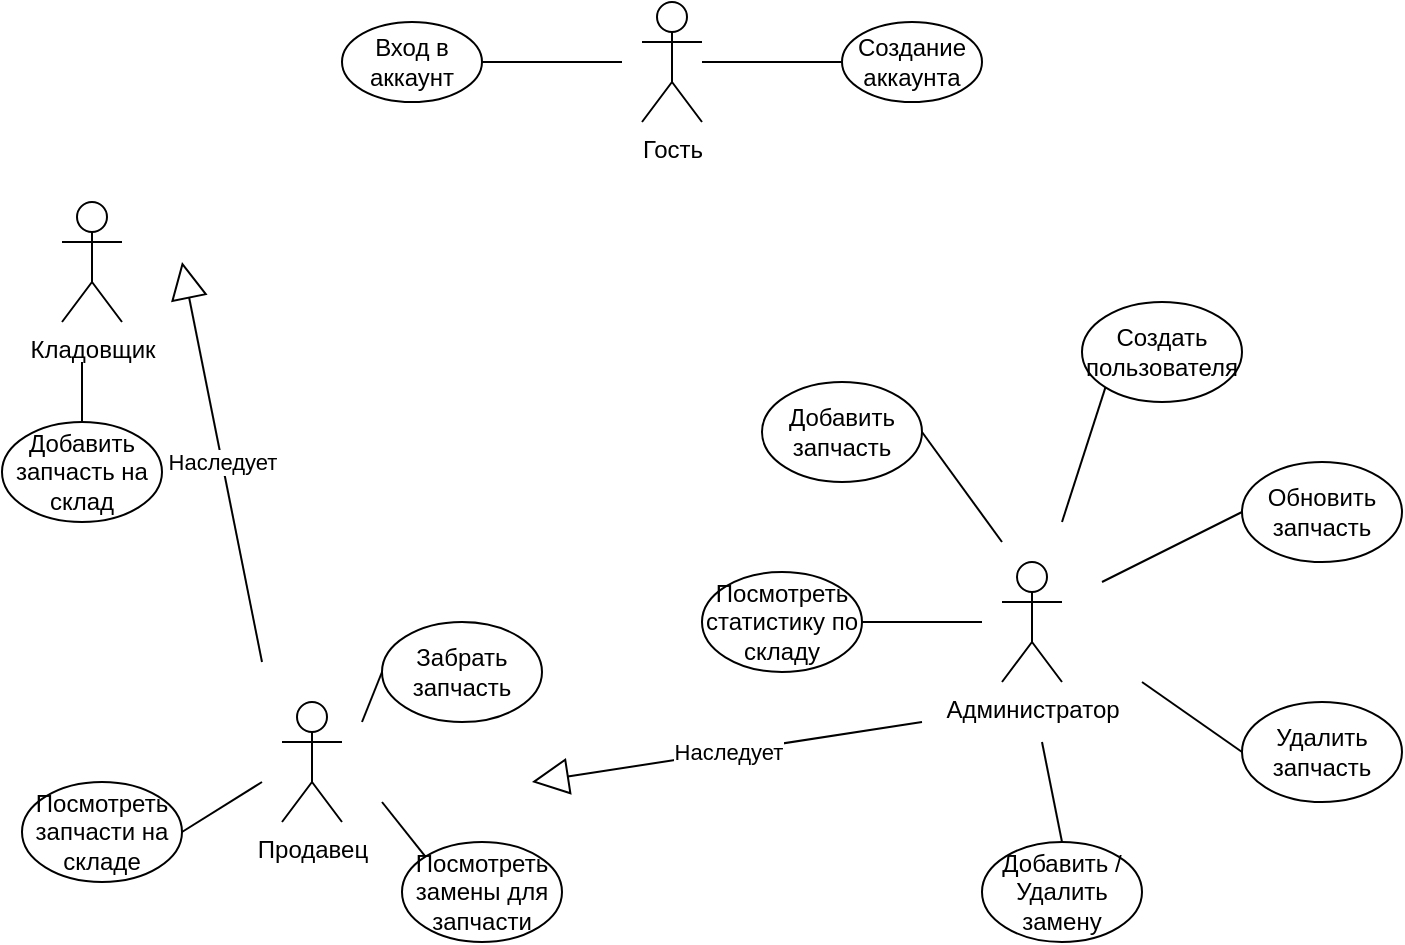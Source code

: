 <mxfile version="19.0.0" type="device" pages="2"><diagram id="FwOBVsvWmEVQ8yG7vjFS" name="use-case"><mxGraphModel dx="1422" dy="878" grid="1" gridSize="10" guides="1" tooltips="1" connect="1" arrows="1" fold="1" page="1" pageScale="1" pageWidth="850" pageHeight="1100" math="0" shadow="0"><root><mxCell id="0"/><mxCell id="1" parent="0"/><mxCell id="Gty1Dhv2p_o4J8BMWBtu-1" value="Гость" style="shape=umlActor;verticalLabelPosition=bottom;verticalAlign=top;html=1;outlineConnect=0;" parent="1" vertex="1"><mxGeometry x="410" y="60" width="30" height="60" as="geometry"/></mxCell><mxCell id="Gty1Dhv2p_o4J8BMWBtu-2" value="Вход в аккаунт" style="ellipse;whiteSpace=wrap;html=1;" parent="1" vertex="1"><mxGeometry x="260" y="70" width="70" height="40" as="geometry"/></mxCell><mxCell id="Gty1Dhv2p_o4J8BMWBtu-3" value="Создание аккаунта" style="ellipse;whiteSpace=wrap;html=1;" parent="1" vertex="1"><mxGeometry x="510" y="70" width="70" height="40" as="geometry"/></mxCell><mxCell id="Gty1Dhv2p_o4J8BMWBtu-4" value="" style="endArrow=none;html=1;rounded=0;exitX=1;exitY=0.5;exitDx=0;exitDy=0;" parent="1" source="Gty1Dhv2p_o4J8BMWBtu-2" edge="1"><mxGeometry width="50" height="50" relative="1" as="geometry"><mxPoint x="130" y="180" as="sourcePoint"/><mxPoint x="400" y="90" as="targetPoint"/></mxGeometry></mxCell><mxCell id="Gty1Dhv2p_o4J8BMWBtu-5" value="" style="endArrow=none;html=1;rounded=0;exitX=0;exitY=0.5;exitDx=0;exitDy=0;" parent="1" source="Gty1Dhv2p_o4J8BMWBtu-3" target="Gty1Dhv2p_o4J8BMWBtu-1" edge="1"><mxGeometry width="50" height="50" relative="1" as="geometry"><mxPoint x="480" y="210" as="sourcePoint"/><mxPoint x="530" y="160" as="targetPoint"/></mxGeometry></mxCell><mxCell id="Gty1Dhv2p_o4J8BMWBtu-6" value="Кладовщик" style="shape=umlActor;verticalLabelPosition=bottom;verticalAlign=top;html=1;outlineConnect=0;" parent="1" vertex="1"><mxGeometry x="120" y="160" width="30" height="60" as="geometry"/></mxCell><mxCell id="Gty1Dhv2p_o4J8BMWBtu-9" value="Добавить запчасть на склад" style="ellipse;whiteSpace=wrap;html=1;" parent="1" vertex="1"><mxGeometry x="90" y="270" width="80" height="50" as="geometry"/></mxCell><mxCell id="Gty1Dhv2p_o4J8BMWBtu-10" value="" style="endArrow=none;html=1;rounded=0;exitX=0.5;exitY=0;exitDx=0;exitDy=0;" parent="1" source="Gty1Dhv2p_o4J8BMWBtu-9" edge="1"><mxGeometry width="50" height="50" relative="1" as="geometry"><mxPoint x="40" y="320" as="sourcePoint"/><mxPoint x="130" y="240" as="targetPoint"/></mxGeometry></mxCell><mxCell id="Gty1Dhv2p_o4J8BMWBtu-14" value="Наследует" style="endArrow=block;endSize=16;endFill=0;html=1;rounded=0;" parent="1" edge="1"><mxGeometry width="160" relative="1" as="geometry"><mxPoint x="220" y="390" as="sourcePoint"/><mxPoint x="180" y="190" as="targetPoint"/></mxGeometry></mxCell><mxCell id="Gty1Dhv2p_o4J8BMWBtu-15" value="Продавец" style="shape=umlActor;verticalLabelPosition=bottom;verticalAlign=top;html=1;outlineConnect=0;" parent="1" vertex="1"><mxGeometry x="230" y="410" width="30" height="60" as="geometry"/></mxCell><mxCell id="Gty1Dhv2p_o4J8BMWBtu-17" value="Посмотреть запчасти на складе" style="ellipse;whiteSpace=wrap;html=1;" parent="1" vertex="1"><mxGeometry x="100" y="450" width="80" height="50" as="geometry"/></mxCell><mxCell id="Gty1Dhv2p_o4J8BMWBtu-19" value="Забрать запчасть" style="ellipse;whiteSpace=wrap;html=1;" parent="1" vertex="1"><mxGeometry x="280" y="370" width="80" height="50" as="geometry"/></mxCell><mxCell id="Gty1Dhv2p_o4J8BMWBtu-20" value="Посмотреть замены для запчасти" style="ellipse;whiteSpace=wrap;html=1;" parent="1" vertex="1"><mxGeometry x="290" y="480" width="80" height="50" as="geometry"/></mxCell><mxCell id="Gty1Dhv2p_o4J8BMWBtu-25" value="Администратор" style="shape=umlActor;verticalLabelPosition=bottom;verticalAlign=top;html=1;outlineConnect=0;" parent="1" vertex="1"><mxGeometry x="590" y="340" width="30" height="60" as="geometry"/></mxCell><mxCell id="Gty1Dhv2p_o4J8BMWBtu-27" value="Наследует" style="endArrow=block;endSize=16;endFill=0;html=1;rounded=0;" parent="1" edge="1"><mxGeometry width="160" relative="1" as="geometry"><mxPoint x="550" y="420" as="sourcePoint"/><mxPoint x="355" y="450" as="targetPoint"/></mxGeometry></mxCell><mxCell id="Gty1Dhv2p_o4J8BMWBtu-28" value="Посмотреть статистику по складу" style="ellipse;whiteSpace=wrap;html=1;" parent="1" vertex="1"><mxGeometry x="440" y="345" width="80" height="50" as="geometry"/></mxCell><mxCell id="Gty1Dhv2p_o4J8BMWBtu-29" value="Создать пользователя" style="ellipse;whiteSpace=wrap;html=1;" parent="1" vertex="1"><mxGeometry x="630" y="210" width="80" height="50" as="geometry"/></mxCell><mxCell id="Gty1Dhv2p_o4J8BMWBtu-30" value="Добавить запчасть" style="ellipse;whiteSpace=wrap;html=1;" parent="1" vertex="1"><mxGeometry x="470" y="250" width="80" height="50" as="geometry"/></mxCell><mxCell id="Gty1Dhv2p_o4J8BMWBtu-31" value="Обновить запчасть" style="ellipse;whiteSpace=wrap;html=1;" parent="1" vertex="1"><mxGeometry x="710" y="290" width="80" height="50" as="geometry"/></mxCell><mxCell id="Gty1Dhv2p_o4J8BMWBtu-32" value="Удалить запчасть" style="ellipse;whiteSpace=wrap;html=1;" parent="1" vertex="1"><mxGeometry x="710" y="410" width="80" height="50" as="geometry"/></mxCell><mxCell id="Gty1Dhv2p_o4J8BMWBtu-33" value="Добавить / Удалить замену" style="ellipse;whiteSpace=wrap;html=1;" parent="1" vertex="1"><mxGeometry x="580" y="480" width="80" height="50" as="geometry"/></mxCell><mxCell id="yKrwUv2DXvgjoP0XQA4t-3" value="" style="endArrow=none;html=1;rounded=0;entryX=1;entryY=0.5;entryDx=0;entryDy=0;" parent="1" target="Gty1Dhv2p_o4J8BMWBtu-17" edge="1"><mxGeometry width="50" height="50" relative="1" as="geometry"><mxPoint x="220" y="450" as="sourcePoint"/><mxPoint x="140" y="250.0" as="targetPoint"/></mxGeometry></mxCell><mxCell id="yKrwUv2DXvgjoP0XQA4t-4" value="" style="endArrow=none;html=1;rounded=0;exitX=0;exitY=0.5;exitDx=0;exitDy=0;" parent="1" source="Gty1Dhv2p_o4J8BMWBtu-19" edge="1"><mxGeometry width="50" height="50" relative="1" as="geometry"><mxPoint x="150" y="290.0" as="sourcePoint"/><mxPoint x="270" y="420" as="targetPoint"/></mxGeometry></mxCell><mxCell id="yKrwUv2DXvgjoP0XQA4t-5" value="" style="endArrow=none;html=1;rounded=0;entryX=0;entryY=0;entryDx=0;entryDy=0;" parent="1" target="Gty1Dhv2p_o4J8BMWBtu-20" edge="1"><mxGeometry width="50" height="50" relative="1" as="geometry"><mxPoint x="280" y="460" as="sourcePoint"/><mxPoint x="160" y="270.0" as="targetPoint"/></mxGeometry></mxCell><mxCell id="yKrwUv2DXvgjoP0XQA4t-6" value="" style="endArrow=none;html=1;rounded=0;exitX=0.5;exitY=0;exitDx=0;exitDy=0;" parent="1" source="Gty1Dhv2p_o4J8BMWBtu-33" edge="1"><mxGeometry width="50" height="50" relative="1" as="geometry"><mxPoint x="170" y="310.0" as="sourcePoint"/><mxPoint x="610" y="430" as="targetPoint"/></mxGeometry></mxCell><mxCell id="yKrwUv2DXvgjoP0XQA4t-7" value="" style="endArrow=none;html=1;rounded=0;entryX=0;entryY=0.5;entryDx=0;entryDy=0;" parent="1" target="Gty1Dhv2p_o4J8BMWBtu-32" edge="1"><mxGeometry width="50" height="50" relative="1" as="geometry"><mxPoint x="660" y="400" as="sourcePoint"/><mxPoint x="620" y="440" as="targetPoint"/></mxGeometry></mxCell><mxCell id="yKrwUv2DXvgjoP0XQA4t-8" value="" style="endArrow=none;html=1;rounded=0;entryX=0;entryY=0.5;entryDx=0;entryDy=0;" parent="1" target="Gty1Dhv2p_o4J8BMWBtu-31" edge="1"><mxGeometry width="50" height="50" relative="1" as="geometry"><mxPoint x="640" y="350" as="sourcePoint"/><mxPoint x="720" y="445" as="targetPoint"/></mxGeometry></mxCell><mxCell id="yKrwUv2DXvgjoP0XQA4t-9" value="" style="endArrow=none;html=1;rounded=0;entryX=0;entryY=1;entryDx=0;entryDy=0;" parent="1" target="Gty1Dhv2p_o4J8BMWBtu-29" edge="1"><mxGeometry width="50" height="50" relative="1" as="geometry"><mxPoint x="620" y="320" as="sourcePoint"/><mxPoint x="720" y="325" as="targetPoint"/></mxGeometry></mxCell><mxCell id="yKrwUv2DXvgjoP0XQA4t-10" value="" style="endArrow=none;html=1;rounded=0;entryX=1;entryY=0.5;entryDx=0;entryDy=0;" parent="1" target="Gty1Dhv2p_o4J8BMWBtu-30" edge="1"><mxGeometry width="50" height="50" relative="1" as="geometry"><mxPoint x="590" y="330" as="sourcePoint"/><mxPoint x="651.716" y="262.678" as="targetPoint"/></mxGeometry></mxCell><mxCell id="yKrwUv2DXvgjoP0XQA4t-11" value="" style="endArrow=none;html=1;rounded=0;entryX=1;entryY=0.5;entryDx=0;entryDy=0;" parent="1" target="Gty1Dhv2p_o4J8BMWBtu-28" edge="1"><mxGeometry width="50" height="50" relative="1" as="geometry"><mxPoint x="580" y="370" as="sourcePoint"/><mxPoint x="560" y="285.0" as="targetPoint"/></mxGeometry></mxCell></root></mxGraphModel></diagram><diagram id="xWwI4pfHRSYRR4szTffw" name="er-diaram"><mxGraphModel dx="2272" dy="878" grid="1" gridSize="10" guides="1" tooltips="1" connect="1" arrows="1" fold="1" page="1" pageScale="1" pageWidth="850" pageHeight="1100" math="0" shadow="0"><root><mxCell id="0"/><mxCell id="1" parent="0"/><mxCell id="vG99SNc_04gbPlexpZjL-1" value="&lt;font style=&quot;font-size: 14px&quot;&gt;Деталь&lt;/font&gt;" style="rounded=0;whiteSpace=wrap;html=1;" parent="1" vertex="1"><mxGeometry x="-436.5" y="620" width="100" height="40" as="geometry"/></mxCell><mxCell id="mz6qmTJVcoR_o7_6syZ6-1" value="&lt;u&gt;&lt;font style=&quot;font-size: 14px&quot;&gt;артикул&lt;/font&gt;&lt;/u&gt;" style="ellipse;whiteSpace=wrap;html=1;" parent="1" vertex="1"><mxGeometry x="-436.5" y="690" width="95" height="50" as="geometry"/></mxCell><mxCell id="mz6qmTJVcoR_o7_6syZ6-5" value="&lt;font style=&quot;font-size: 14px&quot;&gt;имя на русском&lt;/font&gt;" style="ellipse;whiteSpace=wrap;html=1;" parent="1" vertex="1"><mxGeometry x="-434" y="770" width="95" height="50" as="geometry"/></mxCell><mxCell id="mz6qmTJVcoR_o7_6syZ6-6" value="&lt;font style=&quot;font-size: 14px&quot;&gt;имя на английском&lt;/font&gt;" style="ellipse;whiteSpace=wrap;html=1;" parent="1" vertex="1"><mxGeometry x="-436.5" y="850" width="95" height="50" as="geometry"/></mxCell><mxCell id="mz6qmTJVcoR_o7_6syZ6-7" value="&lt;font style=&quot;font-size: 14px&quot;&gt;производитель&lt;/font&gt;" style="ellipse;whiteSpace=wrap;html=1;" parent="1" vertex="1"><mxGeometry x="-436.5" y="916" width="95" height="50" as="geometry"/></mxCell><mxCell id="mz6qmTJVcoR_o7_6syZ6-8" value="" style="endArrow=none;html=1;rounded=0;fontSize=14;entryX=0;entryY=0.5;entryDx=0;entryDy=0;" parent="1" target="vG99SNc_04gbPlexpZjL-1" edge="1"><mxGeometry width="50" height="50" relative="1" as="geometry"><mxPoint x="-476.5" y="640" as="sourcePoint"/><mxPoint x="-466.5" y="660" as="targetPoint"/></mxGeometry></mxCell><mxCell id="mz6qmTJVcoR_o7_6syZ6-9" value="" style="endArrow=none;html=1;rounded=0;fontSize=14;" parent="1" edge="1"><mxGeometry width="50" height="50" relative="1" as="geometry"><mxPoint x="-476.5" y="940" as="sourcePoint"/><mxPoint x="-476.5" y="640" as="targetPoint"/></mxGeometry></mxCell><mxCell id="mz6qmTJVcoR_o7_6syZ6-10" value="" style="endArrow=none;html=1;rounded=0;fontSize=14;entryX=0;entryY=0.5;entryDx=0;entryDy=0;" parent="1" target="mz6qmTJVcoR_o7_6syZ6-7" edge="1"><mxGeometry width="50" height="50" relative="1" as="geometry"><mxPoint x="-476.5" y="941" as="sourcePoint"/><mxPoint x="-456.5" y="950" as="targetPoint"/></mxGeometry></mxCell><mxCell id="mz6qmTJVcoR_o7_6syZ6-11" value="" style="endArrow=none;html=1;rounded=0;fontSize=14;entryX=0;entryY=0.5;entryDx=0;entryDy=0;" parent="1" target="mz6qmTJVcoR_o7_6syZ6-6" edge="1"><mxGeometry width="50" height="50" relative="1" as="geometry"><mxPoint x="-476.5" y="875" as="sourcePoint"/><mxPoint x="-426.5" y="890" as="targetPoint"/></mxGeometry></mxCell><mxCell id="mz6qmTJVcoR_o7_6syZ6-12" value="" style="endArrow=none;html=1;rounded=0;fontSize=14;exitX=0;exitY=0.5;exitDx=0;exitDy=0;" parent="1" source="mz6qmTJVcoR_o7_6syZ6-5" edge="1"><mxGeometry width="50" height="50" relative="1" as="geometry"><mxPoint x="-556.5" y="810" as="sourcePoint"/><mxPoint x="-476.5" y="795" as="targetPoint"/></mxGeometry></mxCell><mxCell id="mz6qmTJVcoR_o7_6syZ6-13" value="" style="endArrow=none;html=1;rounded=0;fontSize=14;exitX=0;exitY=0.5;exitDx=0;exitDy=0;" parent="1" source="mz6qmTJVcoR_o7_6syZ6-1" edge="1"><mxGeometry width="50" height="50" relative="1" as="geometry"><mxPoint x="-526.5" y="720" as="sourcePoint"/><mxPoint x="-476.5" y="715" as="targetPoint"/></mxGeometry></mxCell><mxCell id="mz6qmTJVcoR_o7_6syZ6-14" value="&lt;span style=&quot;font-size: 14px&quot;&gt;Производитель&lt;/span&gt;" style="rounded=0;whiteSpace=wrap;html=1;" parent="1" vertex="1"><mxGeometry x="-106.5" y="620" width="100" height="40" as="geometry"/></mxCell><mxCell id="mz6qmTJVcoR_o7_6syZ6-15" value="&lt;span style=&quot;font-size: 14px&quot;&gt;&lt;u&gt;id&lt;/u&gt;&lt;/span&gt;" style="ellipse;whiteSpace=wrap;html=1;" parent="1" vertex="1"><mxGeometry x="-106.5" y="690" width="95" height="50" as="geometry"/></mxCell><mxCell id="mz6qmTJVcoR_o7_6syZ6-16" value="&lt;font style=&quot;font-size: 14px&quot;&gt;название&lt;/font&gt;" style="ellipse;whiteSpace=wrap;html=1;" parent="1" vertex="1"><mxGeometry x="-104" y="770" width="95" height="50" as="geometry"/></mxCell><mxCell id="mz6qmTJVcoR_o7_6syZ6-17" value="&lt;font style=&quot;font-size: 14px&quot;&gt;страна&lt;/font&gt;" style="ellipse;whiteSpace=wrap;html=1;" parent="1" vertex="1"><mxGeometry x="-105" y="855" width="95" height="50" as="geometry"/></mxCell><mxCell id="mz6qmTJVcoR_o7_6syZ6-19" value="" style="endArrow=none;html=1;rounded=0;fontSize=14;entryX=0;entryY=0.5;entryDx=0;entryDy=0;" parent="1" target="mz6qmTJVcoR_o7_6syZ6-14" edge="1"><mxGeometry width="50" height="50" relative="1" as="geometry"><mxPoint x="-146.5" y="640" as="sourcePoint"/><mxPoint x="-136.5" y="660" as="targetPoint"/></mxGeometry></mxCell><mxCell id="mz6qmTJVcoR_o7_6syZ6-20" value="" style="endArrow=none;html=1;rounded=0;fontSize=14;" parent="1" edge="1"><mxGeometry width="50" height="50" relative="1" as="geometry"><mxPoint x="-146.5" y="880" as="sourcePoint"/><mxPoint x="-146.5" y="640" as="targetPoint"/></mxGeometry></mxCell><mxCell id="mz6qmTJVcoR_o7_6syZ6-22" value="" style="endArrow=none;html=1;rounded=0;fontSize=14;entryX=0;entryY=0.5;entryDx=0;entryDy=0;" parent="1" target="mz6qmTJVcoR_o7_6syZ6-17" edge="1"><mxGeometry width="50" height="50" relative="1" as="geometry"><mxPoint x="-146.5" y="880" as="sourcePoint"/><mxPoint x="-96.5" y="890" as="targetPoint"/></mxGeometry></mxCell><mxCell id="mz6qmTJVcoR_o7_6syZ6-23" value="" style="endArrow=none;html=1;rounded=0;fontSize=14;exitX=0;exitY=0.5;exitDx=0;exitDy=0;" parent="1" source="mz6qmTJVcoR_o7_6syZ6-16" edge="1"><mxGeometry width="50" height="50" relative="1" as="geometry"><mxPoint x="-226.5" y="810" as="sourcePoint"/><mxPoint x="-146.5" y="795" as="targetPoint"/></mxGeometry></mxCell><mxCell id="mz6qmTJVcoR_o7_6syZ6-24" value="" style="endArrow=none;html=1;rounded=0;fontSize=14;exitX=0;exitY=0.5;exitDx=0;exitDy=0;" parent="1" source="mz6qmTJVcoR_o7_6syZ6-15" edge="1"><mxGeometry width="50" height="50" relative="1" as="geometry"><mxPoint x="-196.5" y="720" as="sourcePoint"/><mxPoint x="-146.5" y="715" as="targetPoint"/></mxGeometry></mxCell><mxCell id="M0Ot-BoT97O2US0B7VtR-1" value="&lt;font style=&quot;font-size: 18px&quot;&gt;1&lt;/font&gt;" style="edgeStyle=orthogonalEdgeStyle;rounded=0;orthogonalLoop=1;jettySize=auto;html=1;entryX=0;entryY=0.75;entryDx=0;entryDy=0;endArrow=none;endFill=0;strokeWidth=2;exitX=1;exitY=0.5;exitDx=0;exitDy=0;" parent="1" source="M0Ot-BoT97O2US0B7VtR-3" target="mz6qmTJVcoR_o7_6syZ6-14" edge="1"><mxGeometry x="0.385" y="-20" relative="1" as="geometry"><mxPoint as="offset"/><mxPoint x="-156.5" y="540" as="targetPoint"/></mxGeometry></mxCell><mxCell id="M0Ot-BoT97O2US0B7VtR-2" value="&lt;font style=&quot;font-size: 18px&quot;&gt;N&lt;/font&gt;" style="edgeStyle=orthogonalEdgeStyle;rounded=0;orthogonalLoop=1;jettySize=auto;html=1;entryX=1;entryY=0.75;entryDx=0;entryDy=0;endArrow=none;endFill=0;strokeWidth=2;exitX=0;exitY=0.5;exitDx=0;exitDy=0;" parent="1" source="M0Ot-BoT97O2US0B7VtR-3" target="vG99SNc_04gbPlexpZjL-1" edge="1"><mxGeometry x="0.429" y="20" relative="1" as="geometry"><mxPoint as="offset"/><mxPoint x="-156.5" y="760" as="targetPoint"/></mxGeometry></mxCell><mxCell id="M0Ot-BoT97O2US0B7VtR-3" value="&lt;span style=&quot;font-size: 18px&quot;&gt;Имеет&lt;/span&gt;" style="rhombus;whiteSpace=wrap;html=1;" parent="1" vertex="1"><mxGeometry x="-286.5" y="620" width="115" height="60" as="geometry"/></mxCell><mxCell id="M0Ot-BoT97O2US0B7VtR-4" value="&lt;span style=&quot;font-size: 14px&quot;&gt;Замена&lt;/span&gt;" style="rounded=0;whiteSpace=wrap;html=1;" parent="1" vertex="1"><mxGeometry x="-439" y="445" width="100" height="40" as="geometry"/></mxCell><mxCell id="M0Ot-BoT97O2US0B7VtR-5" value="&lt;span style=&quot;font-size: 14px&quot;&gt;артикул1&lt;/span&gt;" style="ellipse;whiteSpace=wrap;html=1;" parent="1" vertex="1"><mxGeometry x="-439" y="375" width="95" height="50" as="geometry"/></mxCell><mxCell id="M0Ot-BoT97O2US0B7VtR-6" value="&lt;span style=&quot;font-size: 14px&quot;&gt;артикул2&lt;/span&gt;" style="ellipse;whiteSpace=wrap;html=1;" parent="1" vertex="1"><mxGeometry x="-439" y="310" width="95" height="50" as="geometry"/></mxCell><mxCell id="M0Ot-BoT97O2US0B7VtR-8" value="" style="endArrow=none;html=1;rounded=0;fontSize=14;" parent="1" edge="1"><mxGeometry width="50" height="50" relative="1" as="geometry"><mxPoint x="-466.5" y="465" as="sourcePoint"/><mxPoint x="-466.5" y="335" as="targetPoint"/></mxGeometry></mxCell><mxCell id="M0Ot-BoT97O2US0B7VtR-9" value="" style="endArrow=none;html=1;rounded=0;fontSize=14;entryX=0;entryY=0.5;entryDx=0;entryDy=0;" parent="1" target="M0Ot-BoT97O2US0B7VtR-6" edge="1"><mxGeometry width="50" height="50" relative="1" as="geometry"><mxPoint x="-466.5" y="335" as="sourcePoint"/><mxPoint x="-516.5" y="345" as="targetPoint"/></mxGeometry></mxCell><mxCell id="M0Ot-BoT97O2US0B7VtR-10" value="" style="endArrow=none;html=1;rounded=0;fontSize=14;entryX=0;entryY=0.5;entryDx=0;entryDy=0;" parent="1" target="M0Ot-BoT97O2US0B7VtR-5" edge="1"><mxGeometry width="50" height="50" relative="1" as="geometry"><mxPoint x="-466.5" y="400" as="sourcePoint"/><mxPoint x="-506.5" y="395" as="targetPoint"/></mxGeometry></mxCell><mxCell id="M0Ot-BoT97O2US0B7VtR-12" value="&lt;font style=&quot;font-size: 18px&quot;&gt;1&lt;/font&gt;" style="edgeStyle=orthogonalEdgeStyle;rounded=0;orthogonalLoop=1;jettySize=auto;html=1;endArrow=none;endFill=0;strokeWidth=2;exitX=0.5;exitY=1;exitDx=0;exitDy=0;" parent="1" source="M0Ot-BoT97O2US0B7VtR-14" edge="1"><mxGeometry x="0.429" y="-10" relative="1" as="geometry"><mxPoint as="offset"/><mxPoint x="-388.5" y="620" as="targetPoint"/></mxGeometry></mxCell><mxCell id="M0Ot-BoT97O2US0B7VtR-13" value="&lt;font style=&quot;font-size: 18px&quot;&gt;N&lt;/font&gt;" style="edgeStyle=orthogonalEdgeStyle;rounded=0;orthogonalLoop=1;jettySize=auto;html=1;entryX=0.5;entryY=1;entryDx=0;entryDy=0;endArrow=none;endFill=0;strokeWidth=2;exitX=0.5;exitY=0;exitDx=0;exitDy=0;" parent="1" source="M0Ot-BoT97O2US0B7VtR-14" target="M0Ot-BoT97O2US0B7VtR-4" edge="1"><mxGeometry x="0.143" y="18" relative="1" as="geometry"><mxPoint x="1" as="offset"/><mxPoint x="-506.5" y="550" as="targetPoint"/></mxGeometry></mxCell><mxCell id="M0Ot-BoT97O2US0B7VtR-14" value="&lt;span style=&quot;font-size: 18px&quot;&gt;Имеет&lt;/span&gt;" style="rhombus;whiteSpace=wrap;html=1;" parent="1" vertex="1"><mxGeometry x="-446.5" y="520" width="115" height="60" as="geometry"/></mxCell><mxCell id="WqZbxLcnP29_7oWiUKsw-1" value="&lt;span style=&quot;font-size: 14px&quot;&gt;Склад&lt;/span&gt;" style="rounded=0;whiteSpace=wrap;html=1;" parent="1" vertex="1"><mxGeometry x="-741.5" y="620" width="100" height="40" as="geometry"/></mxCell><mxCell id="WqZbxLcnP29_7oWiUKsw-2" value="&lt;span style=&quot;font-size: 14px&quot;&gt;артикул&lt;/span&gt;" style="ellipse;whiteSpace=wrap;html=1;" parent="1" vertex="1"><mxGeometry x="-736.5" y="690" width="95" height="50" as="geometry"/></mxCell><mxCell id="WqZbxLcnP29_7oWiUKsw-3" value="&lt;font style=&quot;font-size: 14px&quot;&gt;количество&lt;/font&gt;" style="ellipse;whiteSpace=wrap;html=1;" parent="1" vertex="1"><mxGeometry x="-734" y="775" width="95" height="50" as="geometry"/></mxCell><mxCell id="WqZbxLcnP29_7oWiUKsw-6" value="" style="endArrow=none;html=1;rounded=0;fontSize=14;entryX=0;entryY=0.5;entryDx=0;entryDy=0;" parent="1" target="WqZbxLcnP29_7oWiUKsw-1" edge="1"><mxGeometry width="50" height="50" relative="1" as="geometry"><mxPoint x="-776.5" y="640" as="sourcePoint"/><mxPoint x="-766.5" y="660" as="targetPoint"/></mxGeometry></mxCell><mxCell id="WqZbxLcnP29_7oWiUKsw-7" value="" style="endArrow=none;html=1;rounded=0;fontSize=14;" parent="1" edge="1"><mxGeometry width="50" height="50" relative="1" as="geometry"><mxPoint x="-776.5" y="800" as="sourcePoint"/><mxPoint x="-776.5" y="640" as="targetPoint"/></mxGeometry></mxCell><mxCell id="WqZbxLcnP29_7oWiUKsw-10" value="" style="endArrow=none;html=1;rounded=0;fontSize=14;exitX=0;exitY=0.5;exitDx=0;exitDy=0;" parent="1" source="WqZbxLcnP29_7oWiUKsw-3" edge="1"><mxGeometry width="50" height="50" relative="1" as="geometry"><mxPoint x="-856.5" y="810" as="sourcePoint"/><mxPoint x="-776.5" y="800" as="targetPoint"/></mxGeometry></mxCell><mxCell id="WqZbxLcnP29_7oWiUKsw-11" value="" style="endArrow=none;html=1;rounded=0;fontSize=14;exitX=0;exitY=0.5;exitDx=0;exitDy=0;" parent="1" source="WqZbxLcnP29_7oWiUKsw-2" edge="1"><mxGeometry width="50" height="50" relative="1" as="geometry"><mxPoint x="-826.5" y="720" as="sourcePoint"/><mxPoint x="-776.5" y="715" as="targetPoint"/></mxGeometry></mxCell><mxCell id="WqZbxLcnP29_7oWiUKsw-17" value="&lt;font style=&quot;font-size: 18px&quot;&gt;N&lt;/font&gt;" style="edgeStyle=orthogonalEdgeStyle;rounded=0;orthogonalLoop=1;jettySize=auto;html=1;entryX=0;entryY=0.75;entryDx=0;entryDy=0;endArrow=none;endFill=0;strokeWidth=2;exitX=1;exitY=0.5;exitDx=0;exitDy=0;" parent="1" source="WqZbxLcnP29_7oWiUKsw-19" target="vG99SNc_04gbPlexpZjL-1" edge="1"><mxGeometry x="0.385" y="-20" relative="1" as="geometry"><mxPoint as="offset"/><mxPoint x="-446.5" y="650" as="targetPoint"/></mxGeometry></mxCell><mxCell id="WqZbxLcnP29_7oWiUKsw-18" value="&lt;font style=&quot;font-size: 18px&quot;&gt;1&lt;/font&gt;" style="edgeStyle=orthogonalEdgeStyle;rounded=0;orthogonalLoop=1;jettySize=auto;html=1;entryX=1;entryY=0.75;entryDx=0;entryDy=0;endArrow=none;endFill=0;strokeWidth=2;exitX=0;exitY=0.5;exitDx=0;exitDy=0;" parent="1" source="WqZbxLcnP29_7oWiUKsw-19" target="WqZbxLcnP29_7oWiUKsw-1" edge="1"><mxGeometry x="0.429" y="20" relative="1" as="geometry"><mxPoint as="offset"/><mxPoint x="-496.5" y="760" as="targetPoint"/></mxGeometry></mxCell><mxCell id="WqZbxLcnP29_7oWiUKsw-19" value="&lt;span style=&quot;font-size: 18px;&quot;&gt;Имеет&lt;/span&gt;" style="rhombus;whiteSpace=wrap;html=1;" parent="1" vertex="1"><mxGeometry x="-596.5" y="620" width="115" height="60" as="geometry"/></mxCell><mxCell id="fvgfnhU3eMsNkzU-tAKL-1" value="&lt;font style=&quot;font-size: 14px&quot;&gt;Пользователь&lt;/font&gt;" style="rounded=0;whiteSpace=wrap;html=1;" parent="1" vertex="1"><mxGeometry x="-741.5" y="465" width="100" height="40" as="geometry"/></mxCell><mxCell id="fvgfnhU3eMsNkzU-tAKL-3" value="&lt;u&gt;&lt;font style=&quot;font-size: 14px&quot;&gt;ID&lt;/font&gt;&lt;/u&gt;" style="ellipse;whiteSpace=wrap;html=1;" parent="1" vertex="1"><mxGeometry x="-747.5" y="90" width="95" height="50" as="geometry"/></mxCell><mxCell id="fvgfnhU3eMsNkzU-tAKL-5" value="&lt;u&gt;&lt;font style=&quot;font-size: 14px&quot;&gt;Почта&lt;/font&gt;&lt;/u&gt;" style="ellipse;whiteSpace=wrap;html=1;" parent="1" vertex="1"><mxGeometry x="-747.5" y="155" width="95" height="50" as="geometry"/></mxCell><mxCell id="fvgfnhU3eMsNkzU-tAKL-7" value="&lt;font style=&quot;font-size: 14px&quot;&gt;Пароль&lt;/font&gt;" style="ellipse;whiteSpace=wrap;html=1;" parent="1" vertex="1"><mxGeometry x="-747.5" y="215" width="95" height="50" as="geometry"/></mxCell><mxCell id="fvgfnhU3eMsNkzU-tAKL-9" value="&lt;font style=&quot;font-size: 14px&quot;&gt;Имя&lt;/font&gt;" style="ellipse;whiteSpace=wrap;html=1;" parent="1" vertex="1"><mxGeometry x="-747.5" y="275" width="95" height="50" as="geometry"/></mxCell><mxCell id="fvgfnhU3eMsNkzU-tAKL-11" value="&lt;font style=&quot;font-size: 14px&quot;&gt;Фамилия&lt;/font&gt;" style="ellipse;whiteSpace=wrap;html=1;" parent="1" vertex="1"><mxGeometry x="-747.5" y="335" width="95" height="50" as="geometry"/></mxCell><mxCell id="fvgfnhU3eMsNkzU-tAKL-14" value="&lt;font style=&quot;font-size: 14px&quot;&gt;логин&lt;/font&gt;" style="ellipse;whiteSpace=wrap;html=1;" parent="1" vertex="1"><mxGeometry x="-747.5" y="395" width="95" height="50" as="geometry"/></mxCell><mxCell id="fvgfnhU3eMsNkzU-tAKL-15" value="" style="endArrow=none;html=1;rounded=0;fontSize=14;exitX=1;exitY=0.5;exitDx=0;exitDy=0;" parent="1" source="fvgfnhU3eMsNkzU-tAKL-1" edge="1"><mxGeometry width="50" height="50" relative="1" as="geometry"><mxPoint x="-637.5" y="485" as="sourcePoint"/><mxPoint x="-597.5" y="485" as="targetPoint"/></mxGeometry></mxCell><mxCell id="fvgfnhU3eMsNkzU-tAKL-16" value="" style="endArrow=none;html=1;rounded=0;fontSize=14;" parent="1" edge="1"><mxGeometry width="50" height="50" relative="1" as="geometry"><mxPoint x="-597.5" y="485" as="sourcePoint"/><mxPoint x="-597.5" y="115" as="targetPoint"/></mxGeometry></mxCell><mxCell id="fvgfnhU3eMsNkzU-tAKL-17" value="" style="endArrow=none;html=1;rounded=0;fontSize=14;exitX=1;exitY=0.5;exitDx=0;exitDy=0;" parent="1" source="fvgfnhU3eMsNkzU-tAKL-3" edge="1"><mxGeometry width="50" height="50" relative="1" as="geometry"><mxPoint x="-627.5" y="115" as="sourcePoint"/><mxPoint x="-597.5" y="115" as="targetPoint"/></mxGeometry></mxCell><mxCell id="fvgfnhU3eMsNkzU-tAKL-18" value="" style="endArrow=none;html=1;rounded=0;fontSize=14;exitX=1;exitY=0.5;exitDx=0;exitDy=0;" parent="1" edge="1"><mxGeometry width="50" height="50" relative="1" as="geometry"><mxPoint x="-652.5" y="179.89" as="sourcePoint"/><mxPoint x="-597.5" y="179.89" as="targetPoint"/></mxGeometry></mxCell><mxCell id="fvgfnhU3eMsNkzU-tAKL-19" value="" style="endArrow=none;html=1;rounded=0;fontSize=14;exitX=1;exitY=0.5;exitDx=0;exitDy=0;" parent="1" edge="1"><mxGeometry width="50" height="50" relative="1" as="geometry"><mxPoint x="-652.5" y="239.89" as="sourcePoint"/><mxPoint x="-597.5" y="239.89" as="targetPoint"/></mxGeometry></mxCell><mxCell id="fvgfnhU3eMsNkzU-tAKL-20" value="" style="endArrow=none;html=1;rounded=0;fontSize=14;exitX=1;exitY=0.5;exitDx=0;exitDy=0;" parent="1" edge="1"><mxGeometry width="50" height="50" relative="1" as="geometry"><mxPoint x="-652.5" y="299.89" as="sourcePoint"/><mxPoint x="-597.5" y="299.89" as="targetPoint"/></mxGeometry></mxCell><mxCell id="fvgfnhU3eMsNkzU-tAKL-21" value="" style="endArrow=none;html=1;rounded=0;fontSize=14;exitX=1;exitY=0.5;exitDx=0;exitDy=0;" parent="1" edge="1"><mxGeometry width="50" height="50" relative="1" as="geometry"><mxPoint x="-652.5" y="359.89" as="sourcePoint"/><mxPoint x="-597.5" y="359.89" as="targetPoint"/></mxGeometry></mxCell><mxCell id="fvgfnhU3eMsNkzU-tAKL-22" value="" style="endArrow=none;html=1;rounded=0;fontSize=14;exitX=1;exitY=0.5;exitDx=0;exitDy=0;" parent="1" edge="1"><mxGeometry width="50" height="50" relative="1" as="geometry"><mxPoint x="-652.5" y="420" as="sourcePoint"/><mxPoint x="-597.5" y="420" as="targetPoint"/></mxGeometry></mxCell><mxCell id="fvgfnhU3eMsNkzU-tAKL-24" value="&lt;font style=&quot;font-size: 18px&quot;&gt;1&lt;/font&gt;" style="edgeStyle=orthogonalEdgeStyle;rounded=0;orthogonalLoop=1;jettySize=auto;html=1;endArrow=none;endFill=0;strokeWidth=2;exitX=0.5;exitY=1;exitDx=0;exitDy=0;entryX=0.75;entryY=0;entryDx=0;entryDy=0;" parent="1" source="fvgfnhU3eMsNkzU-tAKL-26" target="WqZbxLcnP29_7oWiUKsw-1" edge="1"><mxGeometry x="-0.333" y="-10" relative="1" as="geometry"><mxPoint as="offset"/><mxPoint x="-648.5" y="640" as="targetPoint"/></mxGeometry></mxCell><mxCell id="fvgfnhU3eMsNkzU-tAKL-25" value="&lt;font style=&quot;font-size: 18px&quot;&gt;N&lt;/font&gt;" style="edgeStyle=orthogonalEdgeStyle;rounded=0;orthogonalLoop=1;jettySize=auto;html=1;entryX=0.75;entryY=1;entryDx=0;entryDy=0;endArrow=none;endFill=0;strokeWidth=2;exitX=0.5;exitY=0;exitDx=0;exitDy=0;" parent="1" source="fvgfnhU3eMsNkzU-tAKL-26" target="fvgfnhU3eMsNkzU-tAKL-1" edge="1"><mxGeometry x="-0.053" y="14" relative="1" as="geometry"><mxPoint as="offset"/><mxPoint x="-649" y="505" as="targetPoint"/></mxGeometry></mxCell><mxCell id="fvgfnhU3eMsNkzU-tAKL-26" value="&lt;font style=&quot;font-size: 14px&quot;&gt;Имеет&lt;/font&gt;" style="rhombus;whiteSpace=wrap;html=1;" parent="1" vertex="1"><mxGeometry x="-721.5" y="530" width="110" height="60" as="geometry"/></mxCell><mxCell id="fvgfnhU3eMsNkzU-tAKL-30" value="" style="endArrow=none;html=1;rounded=0;fontSize=14;entryX=0;entryY=0.5;entryDx=0;entryDy=0;" parent="1" target="M0Ot-BoT97O2US0B7VtR-4" edge="1"><mxGeometry width="50" height="50" relative="1" as="geometry"><mxPoint x="-466.5" y="465" as="sourcePoint"/><mxPoint x="-506.5" y="490" as="targetPoint"/></mxGeometry></mxCell></root></mxGraphModel></diagram></mxfile>